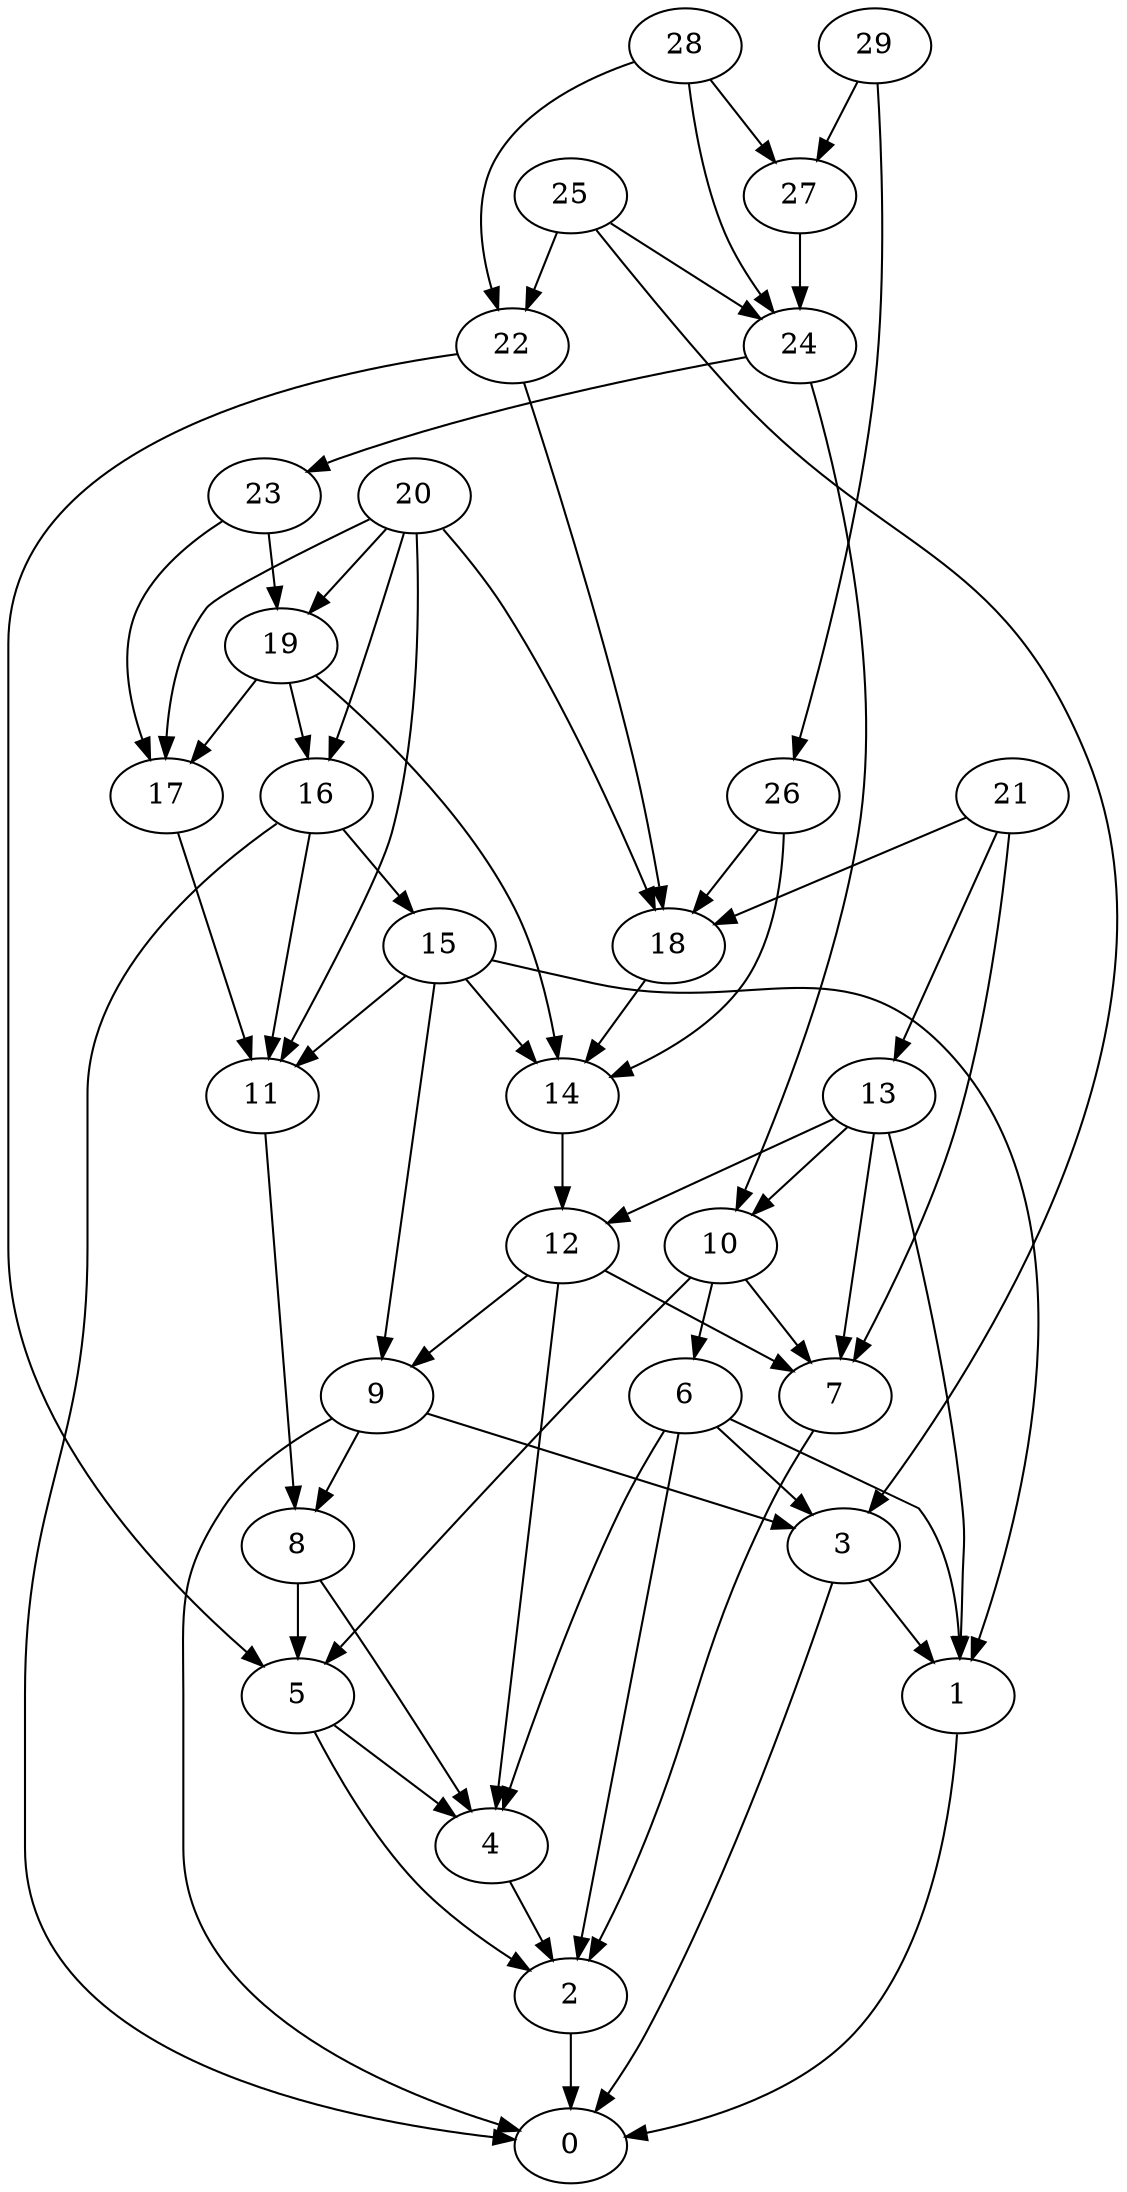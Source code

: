 digraph my_graph {
0;
1;
2;
3;
4;
5;
6;
7;
8;
9;
10;
11;
12;
13;
14;
15;
16;
17;
18;
19;
20;
21;
22;
23;
24;
25;
26;
27;
28;
29;
1->0
2->0
3->1
3->0
4->2
5->2
5->4
6->3
6->2
6->4
6->1
7->2
8->4
8->5
9->3
9->8
9->0
10->5
10->7
10->6
11->8
12->7
12->9
12->4
13->10
13->7
13->1
13->12
14->12
15->11
15->9
15->1
15->14
16->0
16->15
16->11
17->11
18->14
19->17
19->14
19->16
20->18
20->16
20->19
20->11
20->17
21->7
21->18
21->13
22->18
22->5
23->17
23->19
24->10
24->23
25->24
25->22
25->3
26->18
26->14
27->24
28->24
28->22
28->27
29->26
29->27
}